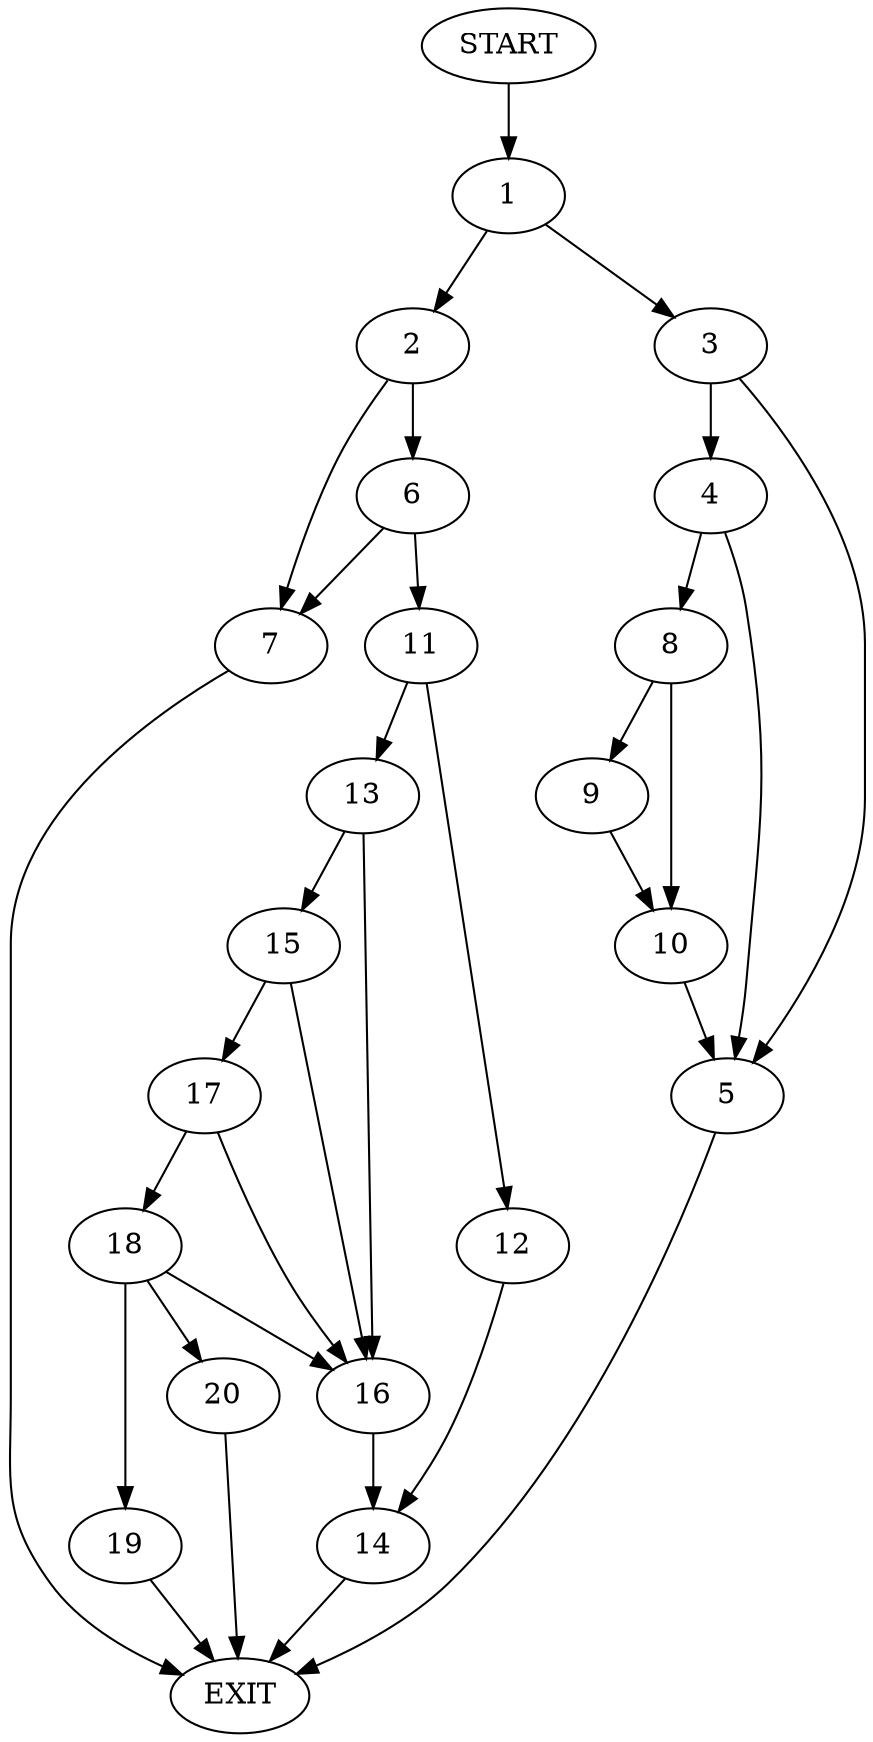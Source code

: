 digraph {
0 [label="START"]
21 [label="EXIT"]
0 -> 1
1 -> 2
1 -> 3
3 -> 4
3 -> 5
2 -> 6
2 -> 7
4 -> 8
4 -> 5
5 -> 21
8 -> 9
8 -> 10
9 -> 10
10 -> 5
6 -> 11
6 -> 7
7 -> 21
11 -> 12
11 -> 13
12 -> 14
13 -> 15
13 -> 16
15 -> 17
15 -> 16
16 -> 14
17 -> 18
17 -> 16
18 -> 19
18 -> 16
18 -> 20
20 -> 21
19 -> 21
14 -> 21
}
